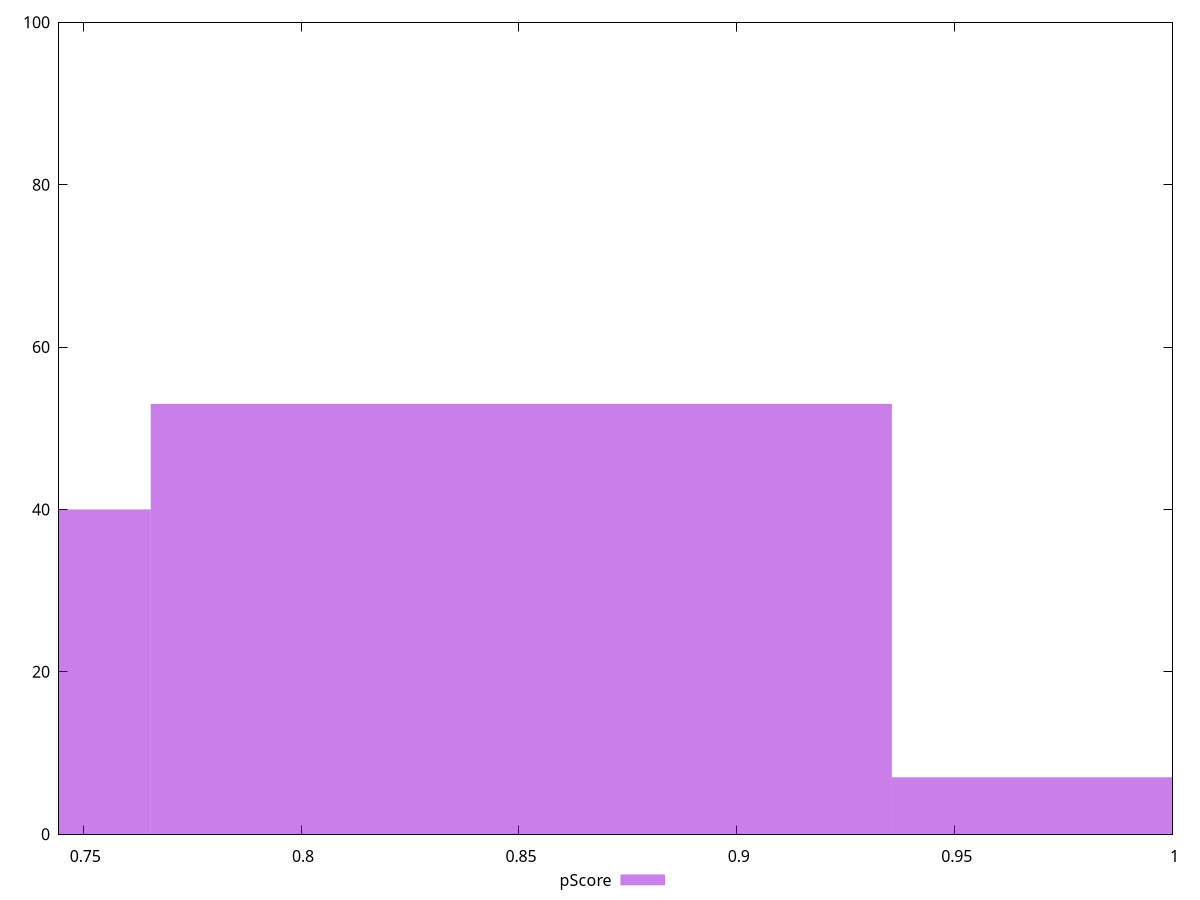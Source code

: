 reset

$pScore <<EOF
1.020655611273674 7
0.6804370741824494 40
0.8505463427280617 53
EOF

set key outside below
set boxwidth 0.17010926854561234
set xrange [0.7444444444444445:1]
set yrange [0:100]
set trange [0:100]
set style fill transparent solid 0.5 noborder
set terminal svg size 640, 490 enhanced background rgb 'white'
set output "report_00025_2021-02-22T21:38:55.199Z/uses-optimized-images/samples/pages/pScore/histogram.svg"

plot $pScore title "pScore" with boxes

reset
